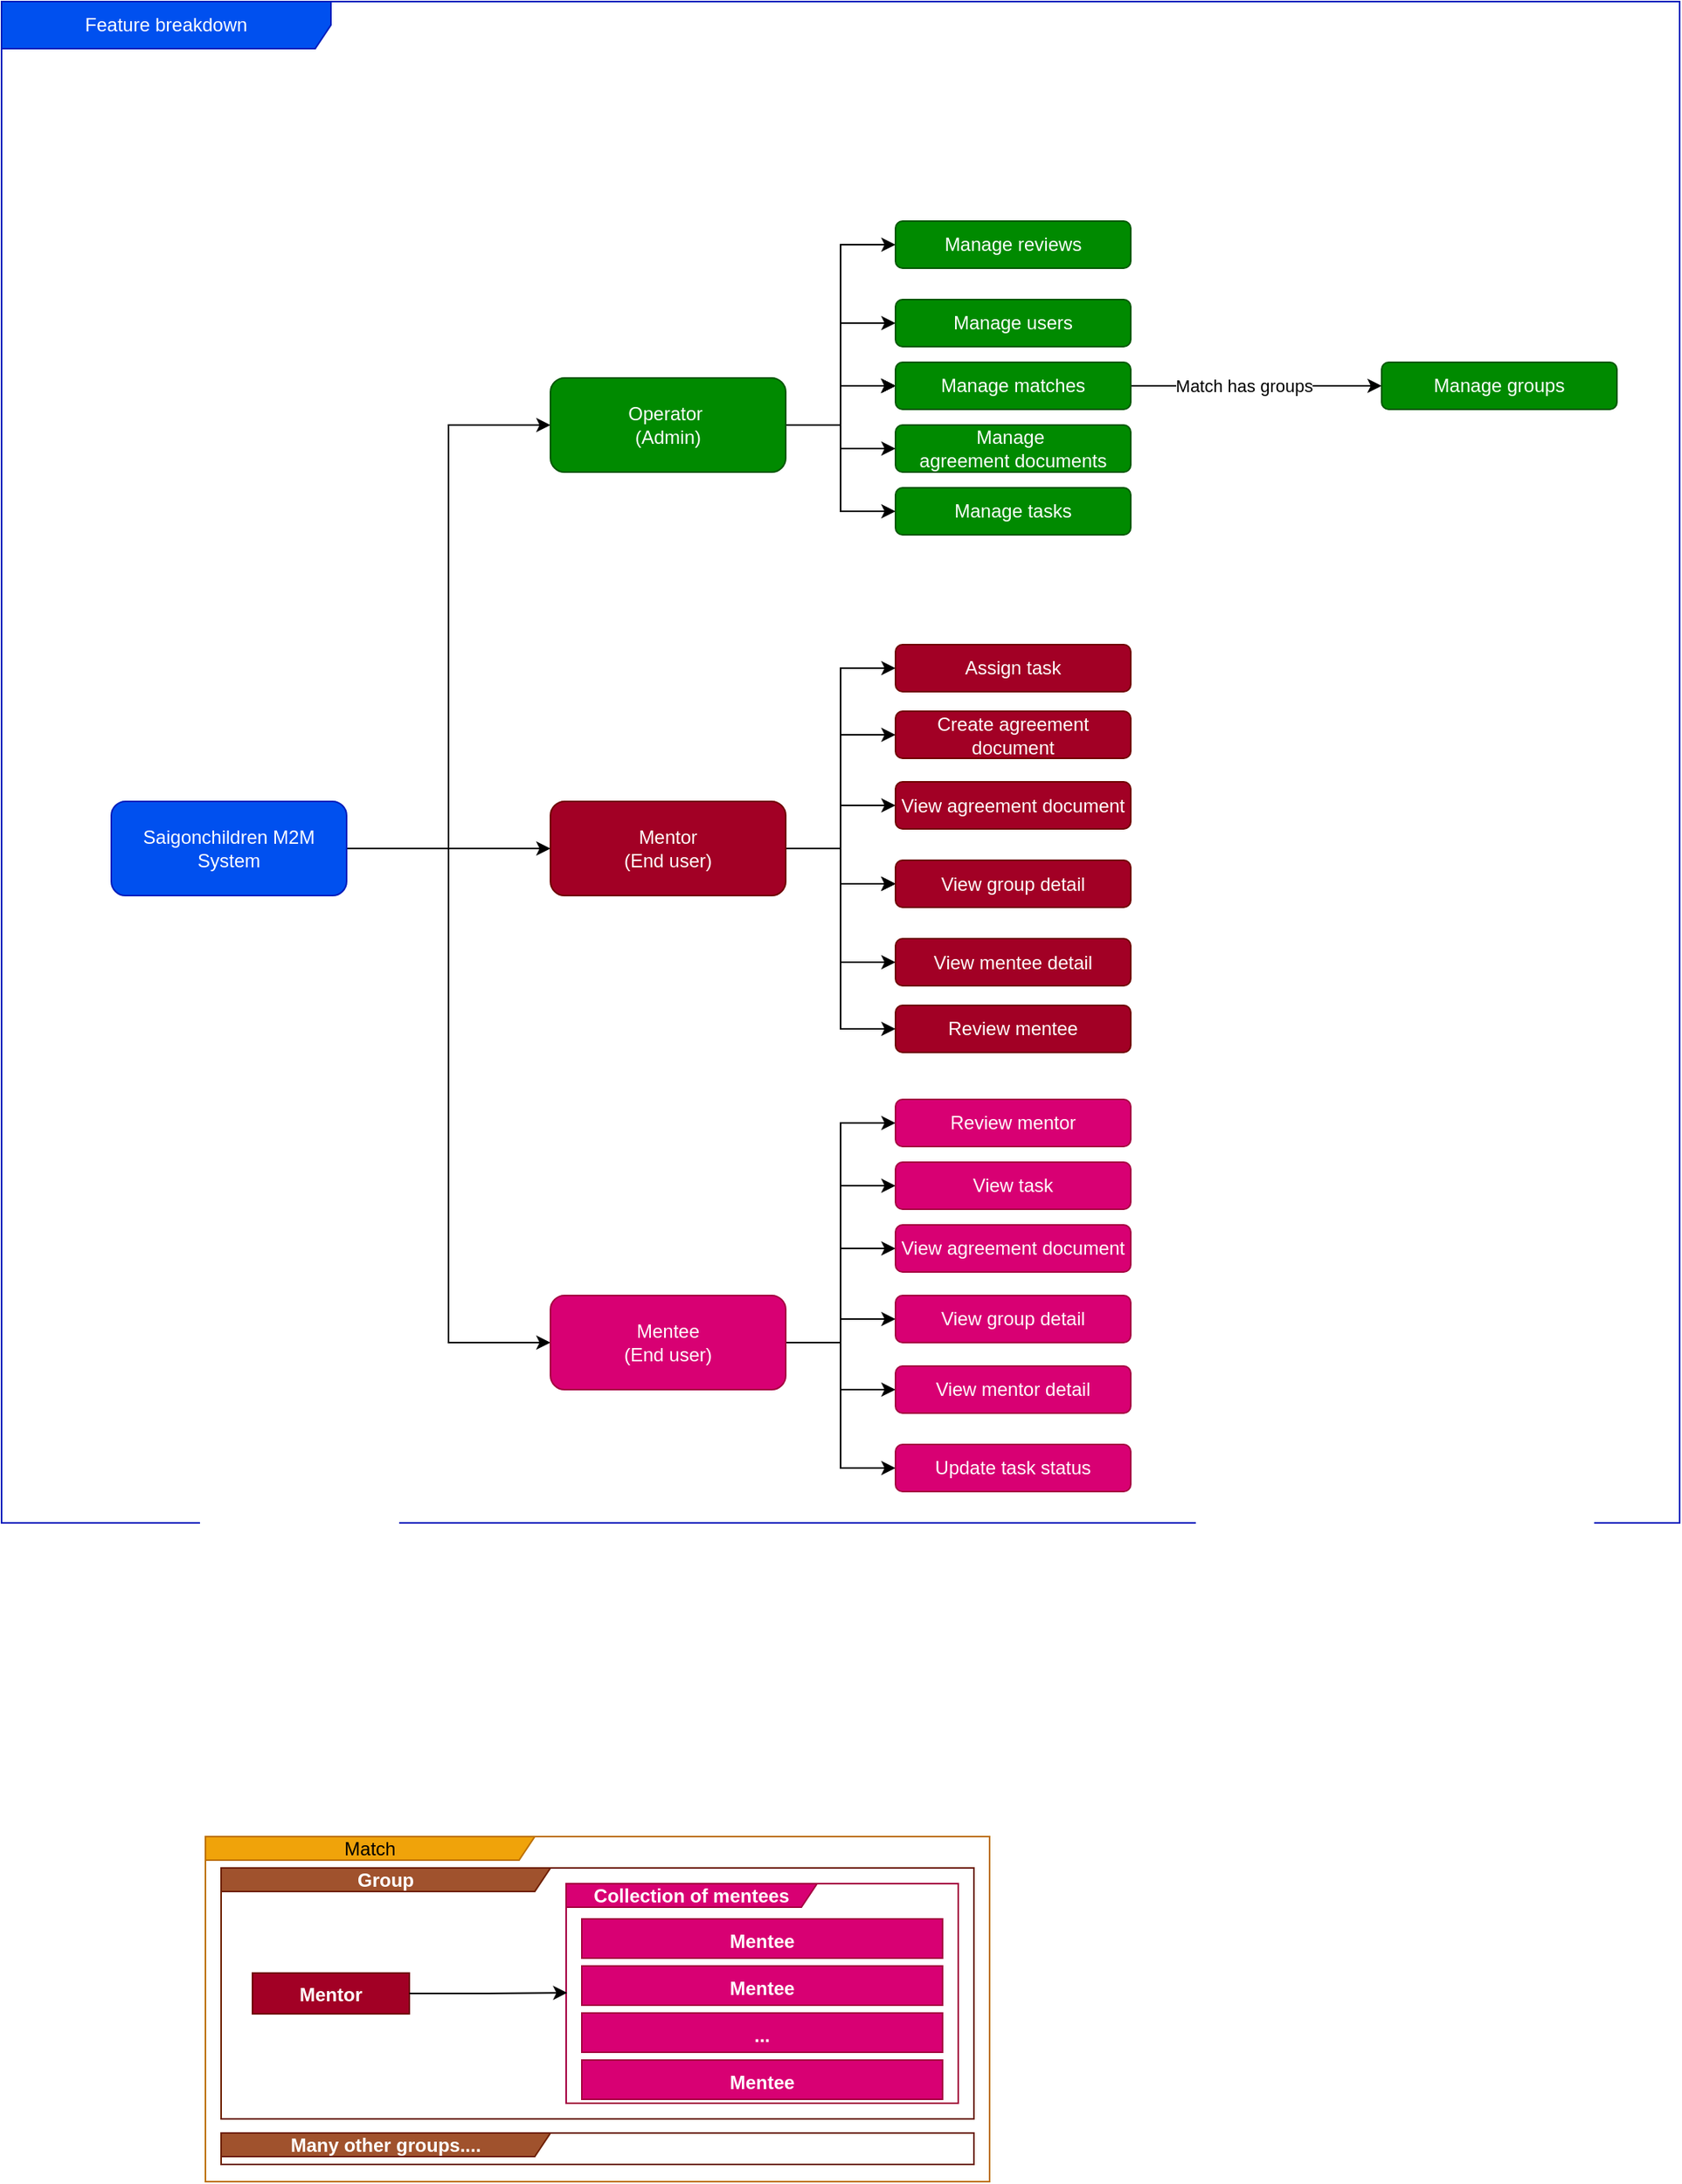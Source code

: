 <mxfile version="26.0.11">
  <diagram name="Page-1" id="9zVKBY60DjA3LiJ9msCD">
    <mxGraphModel dx="1717" dy="1626" grid="1" gridSize="10" guides="1" tooltips="1" connect="1" arrows="1" fold="1" page="1" pageScale="1" pageWidth="827" pageHeight="1169" math="0" shadow="0">
      <root>
        <mxCell id="0" />
        <mxCell id="1" parent="0" />
        <mxCell id="8znH28T3EN4sUPZHB0bJ-5" style="edgeStyle=orthogonalEdgeStyle;rounded=0;orthogonalLoop=1;jettySize=auto;html=1;entryX=0;entryY=0.5;entryDx=0;entryDy=0;" parent="1" source="8znH28T3EN4sUPZHB0bJ-1" target="8znH28T3EN4sUPZHB0bJ-2" edge="1">
          <mxGeometry relative="1" as="geometry" />
        </mxCell>
        <mxCell id="8znH28T3EN4sUPZHB0bJ-32" style="edgeStyle=orthogonalEdgeStyle;rounded=0;orthogonalLoop=1;jettySize=auto;html=1;entryX=0;entryY=0.5;entryDx=0;entryDy=0;" parent="1" source="8znH28T3EN4sUPZHB0bJ-1" target="8znH28T3EN4sUPZHB0bJ-30" edge="1">
          <mxGeometry relative="1" as="geometry" />
        </mxCell>
        <mxCell id="8znH28T3EN4sUPZHB0bJ-60" style="edgeStyle=orthogonalEdgeStyle;rounded=0;orthogonalLoop=1;jettySize=auto;html=1;entryX=0;entryY=0.5;entryDx=0;entryDy=0;" parent="1" source="8znH28T3EN4sUPZHB0bJ-1" target="8znH28T3EN4sUPZHB0bJ-31" edge="1">
          <mxGeometry relative="1" as="geometry" />
        </mxCell>
        <mxCell id="8znH28T3EN4sUPZHB0bJ-1" value="Saigonchildren M2M&lt;div&gt;System&lt;/div&gt;" style="rounded=1;whiteSpace=wrap;html=1;fillColor=#0050ef;fontColor=#ffffff;strokeColor=#001DBC;" parent="1" vertex="1">
          <mxGeometry x="-70" y="300" width="150" height="60" as="geometry" />
        </mxCell>
        <mxCell id="8znH28T3EN4sUPZHB0bJ-24" style="edgeStyle=orthogonalEdgeStyle;rounded=0;orthogonalLoop=1;jettySize=auto;html=1;entryX=0;entryY=0.5;entryDx=0;entryDy=0;" parent="1" source="8znH28T3EN4sUPZHB0bJ-2" target="8znH28T3EN4sUPZHB0bJ-14" edge="1">
          <mxGeometry relative="1" as="geometry" />
        </mxCell>
        <mxCell id="8znH28T3EN4sUPZHB0bJ-27" style="edgeStyle=orthogonalEdgeStyle;rounded=0;orthogonalLoop=1;jettySize=auto;html=1;entryX=0;entryY=0.5;entryDx=0;entryDy=0;" parent="1" source="8znH28T3EN4sUPZHB0bJ-2" target="8znH28T3EN4sUPZHB0bJ-26" edge="1">
          <mxGeometry relative="1" as="geometry">
            <mxPoint x="420" y="150" as="targetPoint" />
          </mxGeometry>
        </mxCell>
        <mxCell id="8znH28T3EN4sUPZHB0bJ-29" style="edgeStyle=orthogonalEdgeStyle;rounded=0;orthogonalLoop=1;jettySize=auto;html=1;entryX=0;entryY=0.5;entryDx=0;entryDy=0;" parent="1" source="8znH28T3EN4sUPZHB0bJ-2" target="8znH28T3EN4sUPZHB0bJ-28" edge="1">
          <mxGeometry relative="1" as="geometry" />
        </mxCell>
        <mxCell id="8znH28T3EN4sUPZHB0bJ-66" value="" style="edgeStyle=orthogonalEdgeStyle;rounded=0;orthogonalLoop=1;jettySize=auto;html=1;" parent="1" source="8znH28T3EN4sUPZHB0bJ-2" target="8znH28T3EN4sUPZHB0bJ-26" edge="1">
          <mxGeometry relative="1" as="geometry" />
        </mxCell>
        <mxCell id="8znH28T3EN4sUPZHB0bJ-67" value="" style="edgeStyle=orthogonalEdgeStyle;rounded=0;orthogonalLoop=1;jettySize=auto;html=1;" parent="1" source="8znH28T3EN4sUPZHB0bJ-2" target="8znH28T3EN4sUPZHB0bJ-26" edge="1">
          <mxGeometry relative="1" as="geometry" />
        </mxCell>
        <mxCell id="8znH28T3EN4sUPZHB0bJ-68" value="" style="edgeStyle=orthogonalEdgeStyle;rounded=0;orthogonalLoop=1;jettySize=auto;html=1;" parent="1" source="8znH28T3EN4sUPZHB0bJ-2" target="8znH28T3EN4sUPZHB0bJ-26" edge="1">
          <mxGeometry relative="1" as="geometry" />
        </mxCell>
        <mxCell id="8znH28T3EN4sUPZHB0bJ-69" value="" style="edgeStyle=orthogonalEdgeStyle;rounded=0;orthogonalLoop=1;jettySize=auto;html=1;" parent="1" source="8znH28T3EN4sUPZHB0bJ-2" target="8znH28T3EN4sUPZHB0bJ-26" edge="1">
          <mxGeometry relative="1" as="geometry" />
        </mxCell>
        <mxCell id="8znH28T3EN4sUPZHB0bJ-77" style="edgeStyle=orthogonalEdgeStyle;rounded=0;orthogonalLoop=1;jettySize=auto;html=1;entryX=0;entryY=0.5;entryDx=0;entryDy=0;" parent="1" source="8znH28T3EN4sUPZHB0bJ-2" target="8znH28T3EN4sUPZHB0bJ-76" edge="1">
          <mxGeometry relative="1" as="geometry" />
        </mxCell>
        <mxCell id="8znH28T3EN4sUPZHB0bJ-90" style="edgeStyle=orthogonalEdgeStyle;rounded=0;orthogonalLoop=1;jettySize=auto;html=1;entryX=0;entryY=0.5;entryDx=0;entryDy=0;" parent="1" source="8znH28T3EN4sUPZHB0bJ-2" target="8znH28T3EN4sUPZHB0bJ-89" edge="1">
          <mxGeometry relative="1" as="geometry" />
        </mxCell>
        <mxCell id="8znH28T3EN4sUPZHB0bJ-2" value="Operator&amp;nbsp;&lt;div&gt;(Admin)&lt;/div&gt;" style="rounded=1;whiteSpace=wrap;html=1;fillColor=#008a00;fontColor=#ffffff;strokeColor=#005700;" parent="1" vertex="1">
          <mxGeometry x="210" y="30" width="150" height="60" as="geometry" />
        </mxCell>
        <mxCell id="8znH28T3EN4sUPZHB0bJ-14" value="Manage users" style="rounded=1;whiteSpace=wrap;html=1;fillColor=#008a00;fontColor=#ffffff;strokeColor=#005700;" parent="1" vertex="1">
          <mxGeometry x="430" y="-20" width="150" height="30" as="geometry" />
        </mxCell>
        <mxCell id="8znH28T3EN4sUPZHB0bJ-42" value="" style="edgeStyle=orthogonalEdgeStyle;rounded=0;orthogonalLoop=1;jettySize=auto;html=1;" parent="1" source="8znH28T3EN4sUPZHB0bJ-26" target="8znH28T3EN4sUPZHB0bJ-41" edge="1">
          <mxGeometry relative="1" as="geometry" />
        </mxCell>
        <mxCell id="8znH28T3EN4sUPZHB0bJ-43" value="Match has groups" style="edgeLabel;html=1;align=center;verticalAlign=middle;resizable=0;points=[];" parent="8znH28T3EN4sUPZHB0bJ-42" vertex="1" connectable="0">
          <mxGeometry x="-0.224" y="1" relative="1" as="geometry">
            <mxPoint x="10" y="1" as="offset" />
          </mxGeometry>
        </mxCell>
        <mxCell id="8znH28T3EN4sUPZHB0bJ-26" value="Manage matches" style="rounded=1;whiteSpace=wrap;html=1;fillColor=#008a00;fontColor=#ffffff;strokeColor=#005700;" parent="1" vertex="1">
          <mxGeometry x="430" y="20" width="150" height="30" as="geometry" />
        </mxCell>
        <mxCell id="8znH28T3EN4sUPZHB0bJ-28" value="Manage&amp;nbsp;&lt;div&gt;agreement documents&lt;/div&gt;" style="rounded=1;whiteSpace=wrap;html=1;fillColor=#008a00;fontColor=#ffffff;strokeColor=#005700;" parent="1" vertex="1">
          <mxGeometry x="430" y="60" width="150" height="30" as="geometry" />
        </mxCell>
        <mxCell id="8znH28T3EN4sUPZHB0bJ-35" value="" style="edgeStyle=orthogonalEdgeStyle;rounded=0;orthogonalLoop=1;jettySize=auto;html=1;entryX=0;entryY=0.5;entryDx=0;entryDy=0;" parent="1" source="8znH28T3EN4sUPZHB0bJ-30" target="8znH28T3EN4sUPZHB0bJ-36" edge="1">
          <mxGeometry relative="1" as="geometry">
            <mxPoint x="440" y="320.029" as="targetPoint" />
          </mxGeometry>
        </mxCell>
        <mxCell id="8znH28T3EN4sUPZHB0bJ-38" style="edgeStyle=orthogonalEdgeStyle;rounded=0;orthogonalLoop=1;jettySize=auto;html=1;" parent="1" source="8znH28T3EN4sUPZHB0bJ-30" target="8znH28T3EN4sUPZHB0bJ-37" edge="1">
          <mxGeometry relative="1" as="geometry" />
        </mxCell>
        <mxCell id="8znH28T3EN4sUPZHB0bJ-46" style="edgeStyle=orthogonalEdgeStyle;rounded=0;orthogonalLoop=1;jettySize=auto;html=1;entryX=0;entryY=0.5;entryDx=0;entryDy=0;" parent="1" source="8znH28T3EN4sUPZHB0bJ-30" target="8znH28T3EN4sUPZHB0bJ-45" edge="1">
          <mxGeometry relative="1" as="geometry" />
        </mxCell>
        <mxCell id="8znH28T3EN4sUPZHB0bJ-65" style="edgeStyle=orthogonalEdgeStyle;rounded=0;orthogonalLoop=1;jettySize=auto;html=1;entryX=0;entryY=0.5;entryDx=0;entryDy=0;" parent="1" source="8znH28T3EN4sUPZHB0bJ-30" target="8znH28T3EN4sUPZHB0bJ-62" edge="1">
          <mxGeometry relative="1" as="geometry" />
        </mxCell>
        <mxCell id="8znH28T3EN4sUPZHB0bJ-73" value="" style="edgeStyle=orthogonalEdgeStyle;rounded=0;orthogonalLoop=1;jettySize=auto;html=1;" parent="1" source="8znH28T3EN4sUPZHB0bJ-30" target="8znH28T3EN4sUPZHB0bJ-37" edge="1">
          <mxGeometry relative="1" as="geometry" />
        </mxCell>
        <mxCell id="8znH28T3EN4sUPZHB0bJ-75" style="edgeStyle=orthogonalEdgeStyle;rounded=0;orthogonalLoop=1;jettySize=auto;html=1;entryX=0;entryY=0.5;entryDx=0;entryDy=0;" parent="1" source="8znH28T3EN4sUPZHB0bJ-30" target="8znH28T3EN4sUPZHB0bJ-74" edge="1">
          <mxGeometry relative="1" as="geometry" />
        </mxCell>
        <mxCell id="8znH28T3EN4sUPZHB0bJ-84" value="" style="edgeStyle=orthogonalEdgeStyle;rounded=0;orthogonalLoop=1;jettySize=auto;html=1;" parent="1" source="8znH28T3EN4sUPZHB0bJ-30" target="8znH28T3EN4sUPZHB0bJ-37" edge="1">
          <mxGeometry relative="1" as="geometry" />
        </mxCell>
        <mxCell id="8znH28T3EN4sUPZHB0bJ-86" style="edgeStyle=orthogonalEdgeStyle;rounded=0;orthogonalLoop=1;jettySize=auto;html=1;entryX=0;entryY=0.5;entryDx=0;entryDy=0;" parent="1" source="8znH28T3EN4sUPZHB0bJ-30" target="8znH28T3EN4sUPZHB0bJ-85" edge="1">
          <mxGeometry relative="1" as="geometry" />
        </mxCell>
        <mxCell id="8znH28T3EN4sUPZHB0bJ-30" value="Mentor&lt;br&gt;(End user)" style="rounded=1;whiteSpace=wrap;html=1;fillColor=#a20025;fontColor=#ffffff;strokeColor=#6F0000;" parent="1" vertex="1">
          <mxGeometry x="210" y="300" width="150" height="60" as="geometry" />
        </mxCell>
        <mxCell id="8znH28T3EN4sUPZHB0bJ-57" style="edgeStyle=orthogonalEdgeStyle;rounded=0;orthogonalLoop=1;jettySize=auto;html=1;entryX=0;entryY=0.5;entryDx=0;entryDy=0;" parent="1" source="8znH28T3EN4sUPZHB0bJ-31" target="8znH28T3EN4sUPZHB0bJ-54" edge="1">
          <mxGeometry relative="1" as="geometry">
            <Array as="points">
              <mxPoint x="395" y="645" />
              <mxPoint x="395" y="585" />
            </Array>
          </mxGeometry>
        </mxCell>
        <mxCell id="8znH28T3EN4sUPZHB0bJ-58" style="edgeStyle=orthogonalEdgeStyle;rounded=0;orthogonalLoop=1;jettySize=auto;html=1;entryX=0;entryY=0.5;entryDx=0;entryDy=0;" parent="1" source="8znH28T3EN4sUPZHB0bJ-31" target="8znH28T3EN4sUPZHB0bJ-55" edge="1">
          <mxGeometry relative="1" as="geometry" />
        </mxCell>
        <mxCell id="8znH28T3EN4sUPZHB0bJ-59" style="edgeStyle=orthogonalEdgeStyle;rounded=0;orthogonalLoop=1;jettySize=auto;html=1;entryX=0;entryY=0.5;entryDx=0;entryDy=0;" parent="1" source="8znH28T3EN4sUPZHB0bJ-31" target="8znH28T3EN4sUPZHB0bJ-56" edge="1">
          <mxGeometry relative="1" as="geometry" />
        </mxCell>
        <mxCell id="8znH28T3EN4sUPZHB0bJ-80" style="edgeStyle=orthogonalEdgeStyle;rounded=0;orthogonalLoop=1;jettySize=auto;html=1;entryX=0;entryY=0.5;entryDx=0;entryDy=0;" parent="1" source="8znH28T3EN4sUPZHB0bJ-31" target="8znH28T3EN4sUPZHB0bJ-79" edge="1">
          <mxGeometry relative="1" as="geometry" />
        </mxCell>
        <mxCell id="8znH28T3EN4sUPZHB0bJ-82" style="edgeStyle=orthogonalEdgeStyle;rounded=0;orthogonalLoop=1;jettySize=auto;html=1;entryX=0;entryY=0.5;entryDx=0;entryDy=0;" parent="1" source="8znH28T3EN4sUPZHB0bJ-31" target="8znH28T3EN4sUPZHB0bJ-81" edge="1">
          <mxGeometry relative="1" as="geometry" />
        </mxCell>
        <mxCell id="8znH28T3EN4sUPZHB0bJ-88" style="edgeStyle=orthogonalEdgeStyle;rounded=0;orthogonalLoop=1;jettySize=auto;html=1;entryX=0;entryY=0.5;entryDx=0;entryDy=0;" parent="1" source="8znH28T3EN4sUPZHB0bJ-31" target="8znH28T3EN4sUPZHB0bJ-87" edge="1">
          <mxGeometry relative="1" as="geometry" />
        </mxCell>
        <mxCell id="8znH28T3EN4sUPZHB0bJ-31" value="Mentee&lt;br&gt;(End user)" style="rounded=1;whiteSpace=wrap;html=1;fillColor=#d80073;fontColor=#ffffff;strokeColor=#A50040;" parent="1" vertex="1">
          <mxGeometry x="210" y="615" width="150" height="60" as="geometry" />
        </mxCell>
        <mxCell id="8znH28T3EN4sUPZHB0bJ-36" value="View agreement document" style="rounded=1;whiteSpace=wrap;html=1;fillColor=#a20025;fontColor=#ffffff;strokeColor=#6F0000;" parent="1" vertex="1">
          <mxGeometry x="430" y="287.5" width="150" height="30" as="geometry" />
        </mxCell>
        <mxCell id="8znH28T3EN4sUPZHB0bJ-37" value="View group detail" style="rounded=1;whiteSpace=wrap;html=1;fillColor=#a20025;fontColor=#ffffff;strokeColor=#6F0000;" parent="1" vertex="1">
          <mxGeometry x="430" y="337.5" width="150" height="30" as="geometry" />
        </mxCell>
        <mxCell id="8znH28T3EN4sUPZHB0bJ-41" value="Manage groups" style="rounded=1;whiteSpace=wrap;html=1;fillColor=#008a00;fontColor=#ffffff;strokeColor=#005700;" parent="1" vertex="1">
          <mxGeometry x="740" y="20" width="150" height="30" as="geometry" />
        </mxCell>
        <mxCell id="8znH28T3EN4sUPZHB0bJ-45" value="View mentee detail" style="rounded=1;whiteSpace=wrap;html=1;fillColor=#a20025;fontColor=#ffffff;strokeColor=#6F0000;" parent="1" vertex="1">
          <mxGeometry x="430" y="387.5" width="150" height="30" as="geometry" />
        </mxCell>
        <mxCell id="8znH28T3EN4sUPZHB0bJ-54" value="View agreement document" style="rounded=1;whiteSpace=wrap;html=1;fillColor=#d80073;fontColor=#ffffff;strokeColor=#A50040;" parent="1" vertex="1">
          <mxGeometry x="430" y="570" width="150" height="30" as="geometry" />
        </mxCell>
        <mxCell id="8znH28T3EN4sUPZHB0bJ-55" value="View group detail" style="rounded=1;whiteSpace=wrap;html=1;fillColor=#d80073;fontColor=#ffffff;strokeColor=#A50040;" parent="1" vertex="1">
          <mxGeometry x="430" y="615" width="150" height="30" as="geometry" />
        </mxCell>
        <mxCell id="8znH28T3EN4sUPZHB0bJ-56" value="View mentor detail" style="rounded=1;whiteSpace=wrap;html=1;fillColor=#d80073;fontColor=#ffffff;strokeColor=#A50040;" parent="1" vertex="1">
          <mxGeometry x="430" y="660" width="150" height="30" as="geometry" />
        </mxCell>
        <mxCell id="8znH28T3EN4sUPZHB0bJ-62" value="Create agreement document" style="rounded=1;whiteSpace=wrap;html=1;fillColor=#a20025;fontColor=#ffffff;strokeColor=#6F0000;" parent="1" vertex="1">
          <mxGeometry x="430" y="242.5" width="150" height="30" as="geometry" />
        </mxCell>
        <mxCell id="8znH28T3EN4sUPZHB0bJ-74" value="Assign task" style="rounded=1;whiteSpace=wrap;html=1;fillColor=#a20025;fontColor=#ffffff;strokeColor=#6F0000;" parent="1" vertex="1">
          <mxGeometry x="430" y="200" width="150" height="30" as="geometry" />
        </mxCell>
        <mxCell id="8znH28T3EN4sUPZHB0bJ-76" value="Manage tasks" style="rounded=1;whiteSpace=wrap;html=1;fillColor=#008a00;fontColor=#ffffff;strokeColor=#005700;" parent="1" vertex="1">
          <mxGeometry x="430" y="100" width="150" height="30" as="geometry" />
        </mxCell>
        <mxCell id="8znH28T3EN4sUPZHB0bJ-79" value="View task" style="rounded=1;whiteSpace=wrap;html=1;fillColor=#d80073;fontColor=#ffffff;strokeColor=#A50040;" parent="1" vertex="1">
          <mxGeometry x="430" y="530" width="150" height="30" as="geometry" />
        </mxCell>
        <mxCell id="8znH28T3EN4sUPZHB0bJ-81" value="Update task status" style="rounded=1;whiteSpace=wrap;html=1;fillColor=#d80073;fontColor=#ffffff;strokeColor=#A50040;" parent="1" vertex="1">
          <mxGeometry x="430" y="710" width="150" height="30" as="geometry" />
        </mxCell>
        <mxCell id="8znH28T3EN4sUPZHB0bJ-85" value="Review mentee" style="rounded=1;whiteSpace=wrap;html=1;fillColor=#a20025;fontColor=#ffffff;strokeColor=#6F0000;" parent="1" vertex="1">
          <mxGeometry x="430" y="430" width="150" height="30" as="geometry" />
        </mxCell>
        <mxCell id="8znH28T3EN4sUPZHB0bJ-87" value="Review mentor" style="rounded=1;whiteSpace=wrap;html=1;fillColor=#d80073;fontColor=#ffffff;strokeColor=#A50040;" parent="1" vertex="1">
          <mxGeometry x="430" y="490" width="150" height="30" as="geometry" />
        </mxCell>
        <mxCell id="8znH28T3EN4sUPZHB0bJ-89" value="Manage reviews" style="rounded=1;whiteSpace=wrap;html=1;fillColor=#008a00;fontColor=#ffffff;strokeColor=#005700;" parent="1" vertex="1">
          <mxGeometry x="430" y="-70" width="150" height="30" as="geometry" />
        </mxCell>
        <mxCell id="8znH28T3EN4sUPZHB0bJ-93" value="Feature breakdown" style="shape=umlFrame;whiteSpace=wrap;html=1;pointerEvents=0;width=210;height=30;fillColor=#0050ef;fontColor=#ffffff;strokeColor=#001DBC;" parent="1" vertex="1">
          <mxGeometry x="-140" y="-210" width="1070" height="970" as="geometry" />
        </mxCell>
        <mxCell id="8znH28T3EN4sUPZHB0bJ-114" value="Match" style="shape=umlFrame;whiteSpace=wrap;html=1;pointerEvents=0;width=210;height=15;fillColor=#f0a30a;fontColor=#000000;strokeColor=#BD7000;" parent="1" vertex="1">
          <mxGeometry x="-10" y="960" width="500" height="220" as="geometry" />
        </mxCell>
        <mxCell id="8znH28T3EN4sUPZHB0bJ-118" value="Mentor" style="text;strokeColor=#6F0000;fillColor=#a20025;align=center;verticalAlign=top;spacingLeft=4;spacingRight=4;overflow=hidden;rotatable=0;points=[[0,0.5],[1,0.5]];portConstraint=eastwest;whiteSpace=wrap;html=1;fontColor=#ffffff;fontStyle=1" parent="1" vertex="1">
          <mxGeometry x="20" y="1047" width="100" height="26" as="geometry" />
        </mxCell>
        <mxCell id="8znH28T3EN4sUPZHB0bJ-128" value="Collection of mentees" style="shape=umlFrame;whiteSpace=wrap;html=1;pointerEvents=0;width=160;height=15;fillColor=#d80073;fontColor=#ffffff;strokeColor=#A50040;fontStyle=1" parent="1" vertex="1">
          <mxGeometry x="220" y="990" width="250" height="140" as="geometry" />
        </mxCell>
        <mxCell id="8znH28T3EN4sUPZHB0bJ-135" value="" style="group;fontStyle=1" parent="1" vertex="1" connectable="0">
          <mxGeometry x="230" y="1012.5" width="230" height="115" as="geometry" />
        </mxCell>
        <mxCell id="8znH28T3EN4sUPZHB0bJ-130" value="Mentee" style="text;strokeColor=#A50040;fillColor=#d80073;align=center;verticalAlign=top;spacingLeft=4;spacingRight=4;overflow=hidden;rotatable=0;points=[[0,0.5],[1,0.5]];portConstraint=eastwest;whiteSpace=wrap;html=1;fontColor=#ffffff;fontStyle=1" parent="8znH28T3EN4sUPZHB0bJ-135" vertex="1">
          <mxGeometry width="230" height="25" as="geometry" />
        </mxCell>
        <mxCell id="8znH28T3EN4sUPZHB0bJ-132" value="..." style="text;strokeColor=#A50040;fillColor=#d80073;align=center;verticalAlign=top;spacingLeft=4;spacingRight=4;overflow=hidden;rotatable=0;points=[[0,0.5],[1,0.5]];portConstraint=eastwest;whiteSpace=wrap;html=1;fontColor=#ffffff;fontStyle=1" parent="8znH28T3EN4sUPZHB0bJ-135" vertex="1">
          <mxGeometry y="60" width="230" height="25" as="geometry" />
        </mxCell>
        <mxCell id="8znH28T3EN4sUPZHB0bJ-133" value="Mentee" style="text;strokeColor=#A50040;fillColor=#d80073;align=center;verticalAlign=top;spacingLeft=4;spacingRight=4;overflow=hidden;rotatable=0;points=[[0,0.5],[1,0.5]];portConstraint=eastwest;whiteSpace=wrap;html=1;fontColor=#ffffff;fontStyle=1" parent="8znH28T3EN4sUPZHB0bJ-135" vertex="1">
          <mxGeometry y="30" width="230" height="25" as="geometry" />
        </mxCell>
        <mxCell id="8znH28T3EN4sUPZHB0bJ-134" value="Mentee" style="text;strokeColor=#A50040;fillColor=#d80073;align=center;verticalAlign=top;spacingLeft=4;spacingRight=4;overflow=hidden;rotatable=0;points=[[0,0.5],[1,0.5]];portConstraint=eastwest;whiteSpace=wrap;html=1;fontColor=#ffffff;fontStyle=1" parent="8znH28T3EN4sUPZHB0bJ-135" vertex="1">
          <mxGeometry y="90" width="230" height="25" as="geometry" />
        </mxCell>
        <mxCell id="8znH28T3EN4sUPZHB0bJ-139" style="edgeStyle=orthogonalEdgeStyle;rounded=0;orthogonalLoop=1;jettySize=auto;html=1;entryX=0.003;entryY=0.497;entryDx=0;entryDy=0;entryPerimeter=0;fontStyle=1" parent="1" source="8znH28T3EN4sUPZHB0bJ-118" target="8znH28T3EN4sUPZHB0bJ-128" edge="1">
          <mxGeometry relative="1" as="geometry" />
        </mxCell>
        <mxCell id="8znH28T3EN4sUPZHB0bJ-141" value="Group" style="shape=umlFrame;whiteSpace=wrap;html=1;pointerEvents=0;width=210;height=15;fillColor=#a0522d;fontColor=#ffffff;strokeColor=#6D1F00;fontStyle=1" parent="1" vertex="1">
          <mxGeometry y="980" width="480" height="160" as="geometry" />
        </mxCell>
        <mxCell id="8znH28T3EN4sUPZHB0bJ-143" value="Many other groups...." style="shape=umlFrame;whiteSpace=wrap;html=1;pointerEvents=0;width=210;height=15;fillColor=#a0522d;fontColor=#ffffff;strokeColor=#6D1F00;fontStyle=1" parent="1" vertex="1">
          <mxGeometry y="1149" width="480" height="20" as="geometry" />
        </mxCell>
      </root>
    </mxGraphModel>
  </diagram>
</mxfile>
